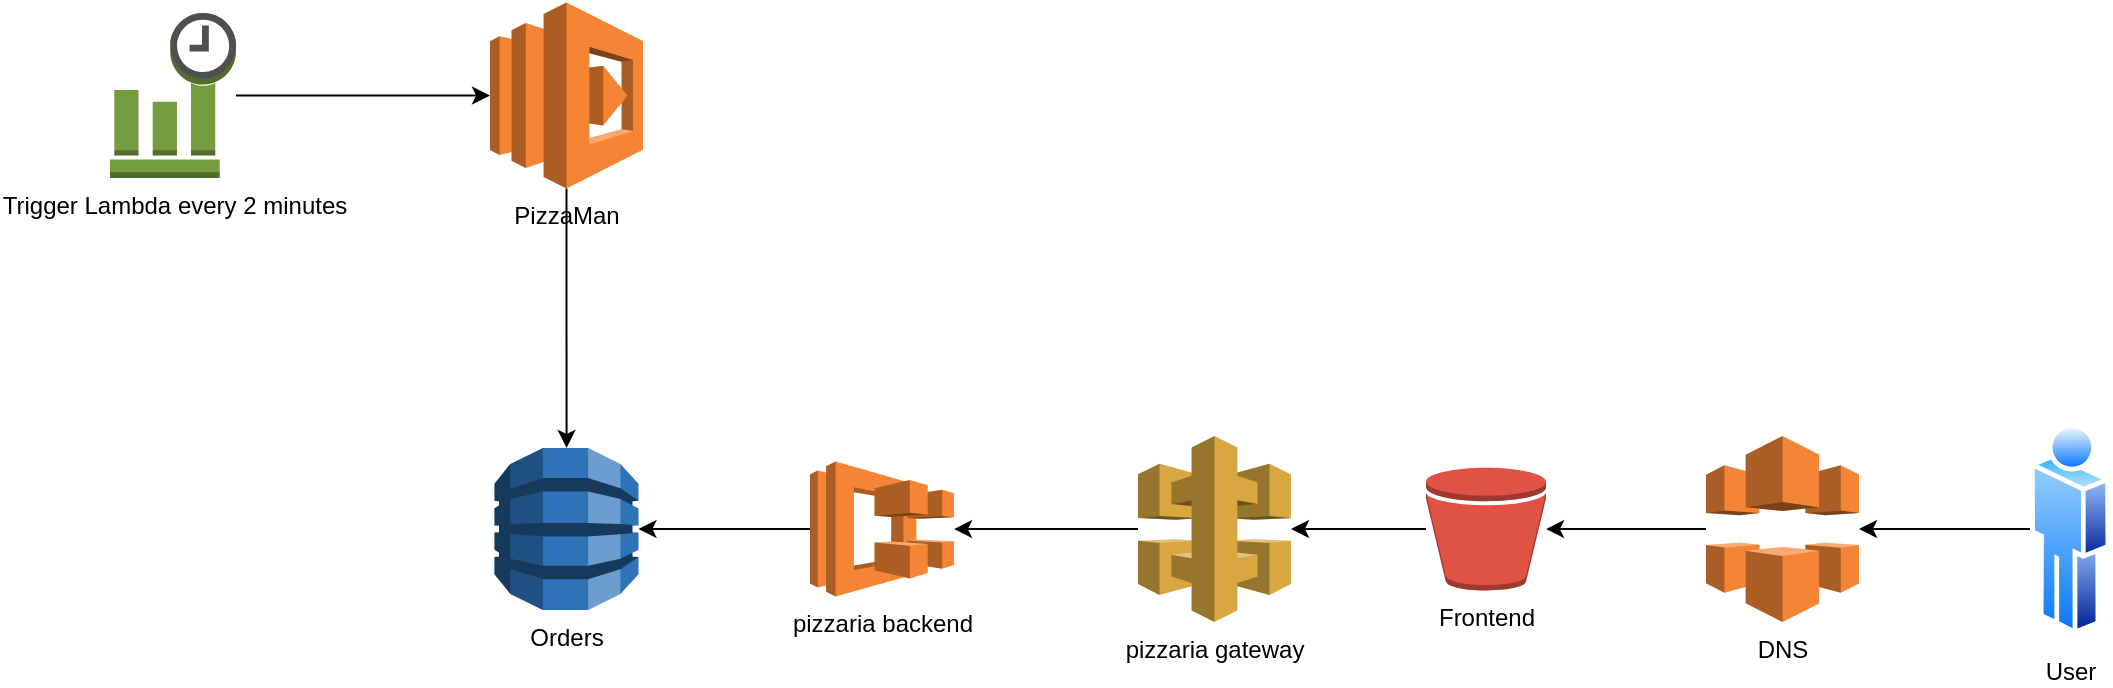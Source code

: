<mxfile version="25.0.1">
  <diagram name="Página-1" id="VjldiD87ANCUp_pzdfbE">
    <mxGraphModel dx="2295" dy="2152" grid="1" gridSize="10" guides="1" tooltips="1" connect="1" arrows="1" fold="1" page="1" pageScale="1" pageWidth="827" pageHeight="1169" math="0" shadow="0">
      <root>
        <mxCell id="0" />
        <mxCell id="1" parent="0" />
        <mxCell id="wDhOOOZH9tg6zh6XaoXS-22" style="edgeStyle=orthogonalEdgeStyle;rounded=0;orthogonalLoop=1;jettySize=auto;html=1;" edge="1" parent="1" source="wDhOOOZH9tg6zh6XaoXS-14" target="wDhOOOZH9tg6zh6XaoXS-17">
          <mxGeometry relative="1" as="geometry" />
        </mxCell>
        <mxCell id="wDhOOOZH9tg6zh6XaoXS-14" value="Frontend" style="outlineConnect=0;dashed=0;verticalLabelPosition=bottom;verticalAlign=top;align=center;html=1;shape=mxgraph.aws3.bucket;fillColor=#E05243;gradientColor=none;" vertex="1" parent="1">
          <mxGeometry x="558" y="185.75" width="60" height="61.5" as="geometry" />
        </mxCell>
        <mxCell id="wDhOOOZH9tg6zh6XaoXS-16" style="edgeStyle=orthogonalEdgeStyle;rounded=0;orthogonalLoop=1;jettySize=auto;html=1;" edge="1" parent="1" source="wDhOOOZH9tg6zh6XaoXS-15" target="wDhOOOZH9tg6zh6XaoXS-14">
          <mxGeometry relative="1" as="geometry" />
        </mxCell>
        <mxCell id="wDhOOOZH9tg6zh6XaoXS-15" value="DNS" style="outlineConnect=0;dashed=0;verticalLabelPosition=bottom;verticalAlign=top;align=center;html=1;shape=mxgraph.aws3.cloudfront;fillColor=#F58536;gradientColor=none;" vertex="1" parent="1">
          <mxGeometry x="698" y="170" width="76.5" height="93" as="geometry" />
        </mxCell>
        <mxCell id="wDhOOOZH9tg6zh6XaoXS-24" style="edgeStyle=orthogonalEdgeStyle;rounded=0;orthogonalLoop=1;jettySize=auto;html=1;" edge="1" parent="1" source="wDhOOOZH9tg6zh6XaoXS-17" target="wDhOOOZH9tg6zh6XaoXS-20">
          <mxGeometry relative="1" as="geometry" />
        </mxCell>
        <mxCell id="wDhOOOZH9tg6zh6XaoXS-17" value="pizzaria gateway" style="outlineConnect=0;dashed=0;verticalLabelPosition=bottom;verticalAlign=top;align=center;html=1;shape=mxgraph.aws3.api_gateway;fillColor=#D9A741;gradientColor=none;" vertex="1" parent="1">
          <mxGeometry x="414" y="170" width="76.5" height="93" as="geometry" />
        </mxCell>
        <mxCell id="wDhOOOZH9tg6zh6XaoXS-20" value="pizzaria backend" style="outlineConnect=0;dashed=0;verticalLabelPosition=bottom;verticalAlign=top;align=center;html=1;shape=mxgraph.aws3.ecs;fillColor=#F58534;gradientColor=none;" vertex="1" parent="1">
          <mxGeometry x="250" y="182.75" width="72" height="67.5" as="geometry" />
        </mxCell>
        <mxCell id="wDhOOOZH9tg6zh6XaoXS-21" value="Orders" style="outlineConnect=0;dashed=0;verticalLabelPosition=bottom;verticalAlign=top;align=center;html=1;shape=mxgraph.aws3.dynamo_db;fillColor=#2E73B8;gradientColor=none;" vertex="1" parent="1">
          <mxGeometry x="92.25" y="176" width="72" height="81" as="geometry" />
        </mxCell>
        <mxCell id="wDhOOOZH9tg6zh6XaoXS-25" style="edgeStyle=orthogonalEdgeStyle;rounded=0;orthogonalLoop=1;jettySize=auto;html=1;entryX=1;entryY=0.5;entryDx=0;entryDy=0;entryPerimeter=0;" edge="1" parent="1" source="wDhOOOZH9tg6zh6XaoXS-20" target="wDhOOOZH9tg6zh6XaoXS-21">
          <mxGeometry relative="1" as="geometry" />
        </mxCell>
        <mxCell id="wDhOOOZH9tg6zh6XaoXS-30" style="edgeStyle=orthogonalEdgeStyle;rounded=0;orthogonalLoop=1;jettySize=auto;html=1;" edge="1" parent="1" source="wDhOOOZH9tg6zh6XaoXS-27" target="wDhOOOZH9tg6zh6XaoXS-21">
          <mxGeometry relative="1" as="geometry" />
        </mxCell>
        <mxCell id="wDhOOOZH9tg6zh6XaoXS-27" value="PizzaMan" style="outlineConnect=0;dashed=0;verticalLabelPosition=bottom;verticalAlign=top;align=center;html=1;shape=mxgraph.aws3.lambda;fillColor=#F58534;gradientColor=none;" vertex="1" parent="1">
          <mxGeometry x="90" y="-46.75" width="76.5" height="93" as="geometry" />
        </mxCell>
        <mxCell id="wDhOOOZH9tg6zh6XaoXS-29" style="edgeStyle=orthogonalEdgeStyle;rounded=0;orthogonalLoop=1;jettySize=auto;html=1;" edge="1" parent="1" source="wDhOOOZH9tg6zh6XaoXS-28" target="wDhOOOZH9tg6zh6XaoXS-27">
          <mxGeometry relative="1" as="geometry" />
        </mxCell>
        <mxCell id="wDhOOOZH9tg6zh6XaoXS-28" value="Trigger Lambda every 2 minutes" style="outlineConnect=0;dashed=0;verticalLabelPosition=bottom;verticalAlign=top;align=center;html=1;shape=mxgraph.aws3.event_time_based;fillColor=#759C3E;gradientColor=none;" vertex="1" parent="1">
          <mxGeometry x="-100" y="-41.5" width="63" height="82.5" as="geometry" />
        </mxCell>
        <mxCell id="wDhOOOZH9tg6zh6XaoXS-32" value="User" style="image;aspect=fixed;perimeter=ellipsePerimeter;html=1;align=center;shadow=0;dashed=0;spacingTop=3;image=img/lib/active_directory/user.svg;" vertex="1" parent="1">
          <mxGeometry x="860" y="162.25" width="40.14" height="108.5" as="geometry" />
        </mxCell>
        <mxCell id="wDhOOOZH9tg6zh6XaoXS-33" style="edgeStyle=orthogonalEdgeStyle;rounded=0;orthogonalLoop=1;jettySize=auto;html=1;entryX=1;entryY=0.5;entryDx=0;entryDy=0;entryPerimeter=0;" edge="1" parent="1" source="wDhOOOZH9tg6zh6XaoXS-32" target="wDhOOOZH9tg6zh6XaoXS-15">
          <mxGeometry relative="1" as="geometry" />
        </mxCell>
      </root>
    </mxGraphModel>
  </diagram>
</mxfile>
